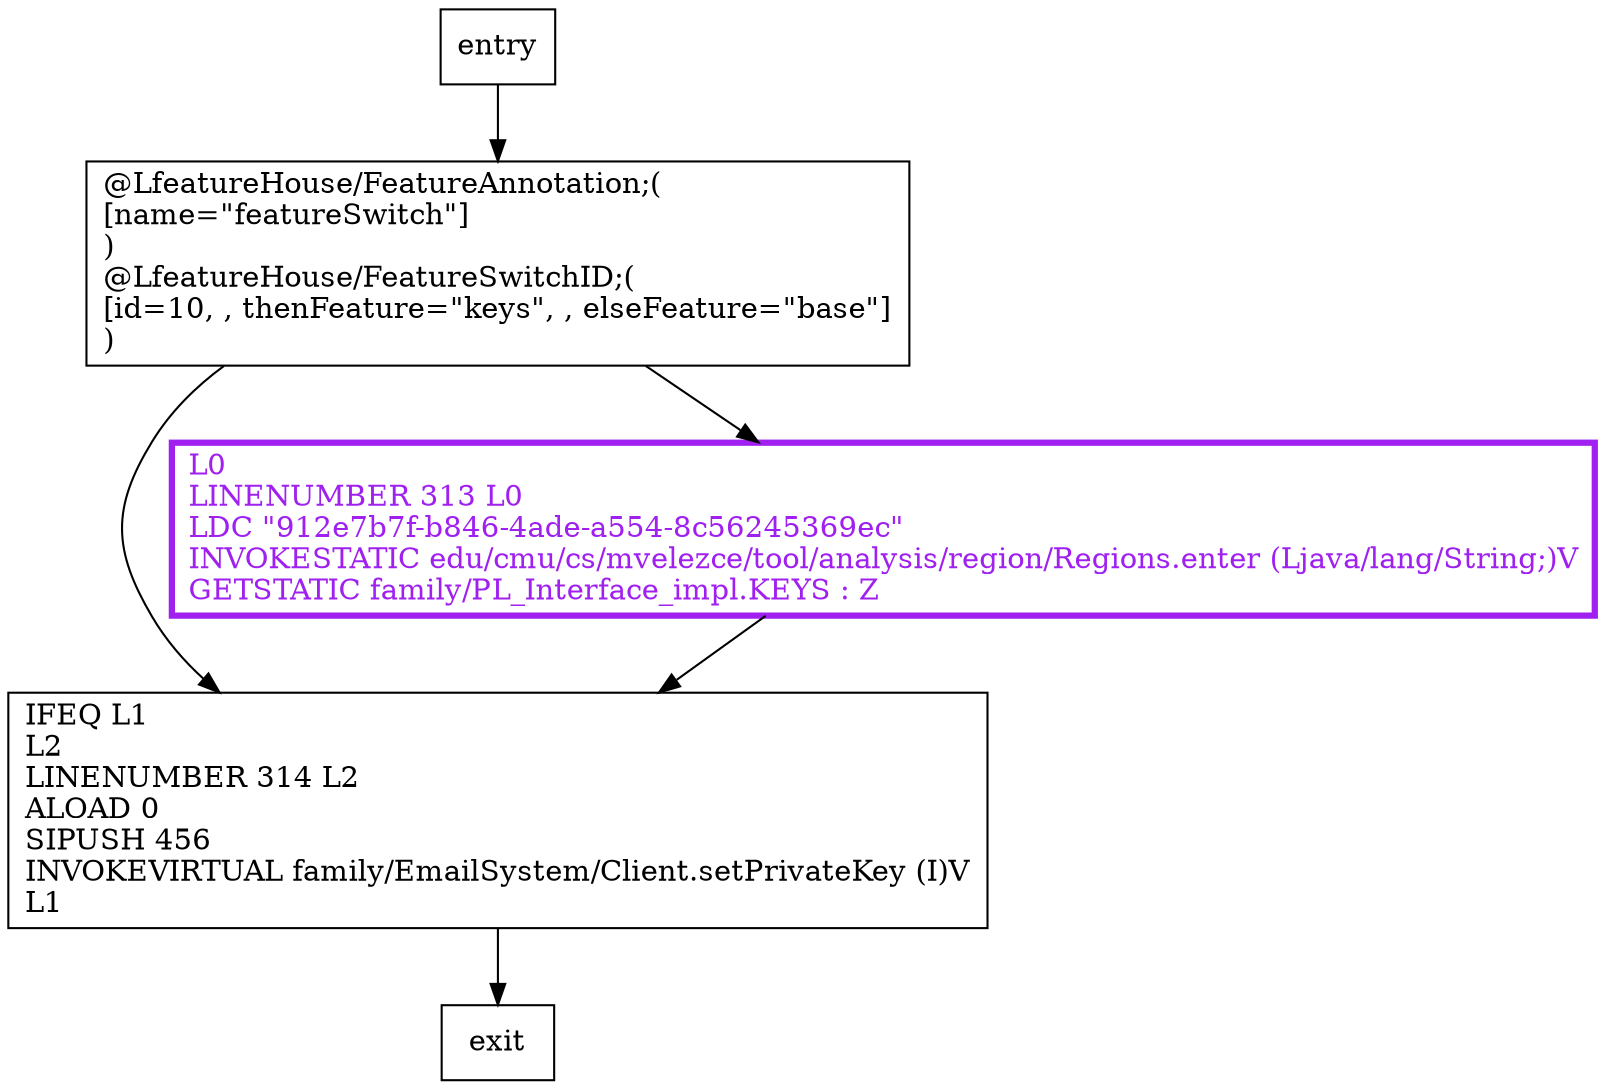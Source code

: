 digraph setup_rjh {
node [shape=record];
444211664 [label="IFEQ L1\lL2\lLINENUMBER 314 L2\lALOAD 0\lSIPUSH 456\lINVOKEVIRTUAL family/EmailSystem/Client.setPrivateKey (I)V\lL1\l"];
1468431766 [label="@LfeatureHouse/FeatureAnnotation;(\l[name=\"featureSwitch\"]\l)\l@LfeatureHouse/FeatureSwitchID;(\l[id=10, , thenFeature=\"keys\", , elseFeature=\"base\"]\l)\l"];
196218979 [label="L0\lLINENUMBER 313 L0\lLDC \"912e7b7f-b846-4ade-a554-8c56245369ec\"\lINVOKESTATIC edu/cmu/cs/mvelezce/tool/analysis/region/Regions.enter (Ljava/lang/String;)V\lGETSTATIC family/PL_Interface_impl.KEYS : Z\l"];
entry;
exit;
entry -> 1468431766;
444211664 -> exit;
1468431766 -> 444211664;
1468431766 -> 196218979;
196218979 -> 444211664;
196218979[fontcolor="purple", penwidth=3, color="purple"];
}
